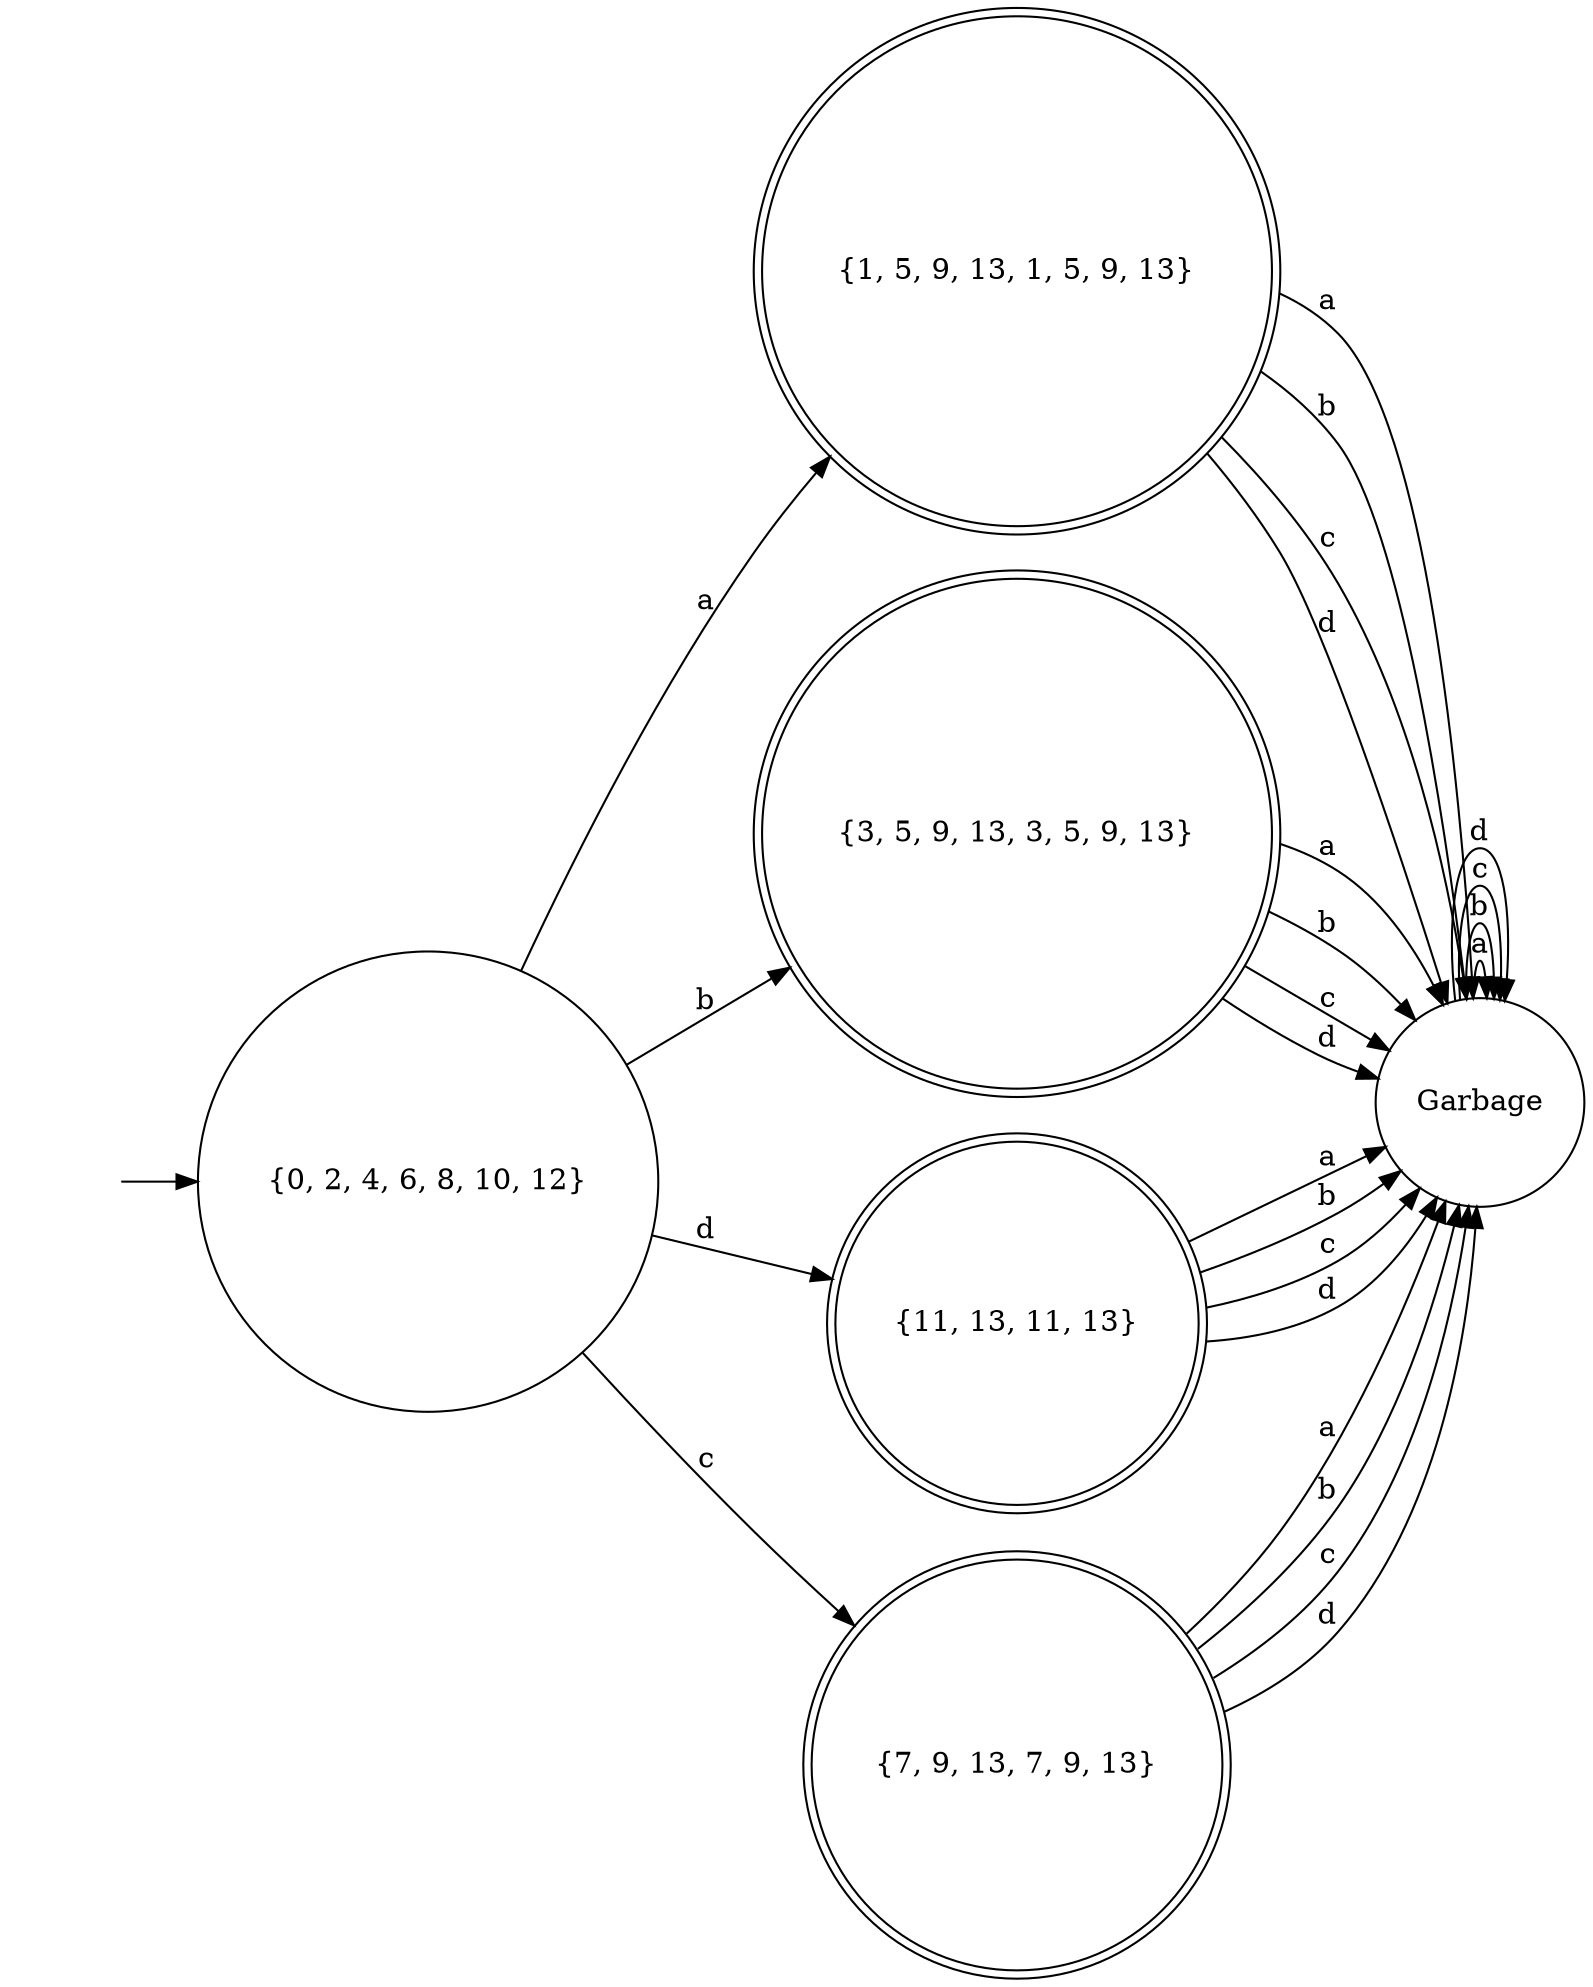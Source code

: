 digraph DFA {
rankdir=LR;
node [shape = doublecircle]; "{1, 5, 9, 13, 1, 5, 9, 13}" "{3, 5, 9, 13, 3, 5, 9, 13}" "{11, 13, 11, 13}" "{7, 9, 13, 7, 9, 13}" ;
node [shape = "none"] startStateHelper;
startStateHelper [label = ""];
node [shape = circle];

startStateHelper -> "{0, 2, 4, 6, 8, 10, 12}";
"{1, 5, 9, 13, 1, 5, 9, 13}" -> "Garbage"[label = "a"];
"{1, 5, 9, 13, 1, 5, 9, 13}" -> "Garbage"[label = "b"];
"{1, 5, 9, 13, 1, 5, 9, 13}" -> "Garbage"[label = "c"];
"{1, 5, 9, 13, 1, 5, 9, 13}" -> "Garbage"[label = "d"];
"{0, 2, 4, 6, 8, 10, 12}" -> "{1, 5, 9, 13, 1, 5, 9, 13}"[label = "a"];
"{0, 2, 4, 6, 8, 10, 12}" -> "{3, 5, 9, 13, 3, 5, 9, 13}"[label = "b"];
"{0, 2, 4, 6, 8, 10, 12}" -> "{7, 9, 13, 7, 9, 13}"[label = "c"];
"{0, 2, 4, 6, 8, 10, 12}" -> "{11, 13, 11, 13}"[label = "d"];
"{3, 5, 9, 13, 3, 5, 9, 13}" -> "Garbage"[label = "a"];
"{3, 5, 9, 13, 3, 5, 9, 13}" -> "Garbage"[label = "b"];
"{3, 5, 9, 13, 3, 5, 9, 13}" -> "Garbage"[label = "c"];
"{3, 5, 9, 13, 3, 5, 9, 13}" -> "Garbage"[label = "d"];
"{11, 13, 11, 13}" -> "Garbage"[label = "a"];
"{11, 13, 11, 13}" -> "Garbage"[label = "b"];
"{11, 13, 11, 13}" -> "Garbage"[label = "c"];
"{11, 13, 11, 13}" -> "Garbage"[label = "d"];
"{7, 9, 13, 7, 9, 13}" -> "Garbage"[label = "a"];
"{7, 9, 13, 7, 9, 13}" -> "Garbage"[label = "b"];
"{7, 9, 13, 7, 9, 13}" -> "Garbage"[label = "c"];
"{7, 9, 13, 7, 9, 13}" -> "Garbage"[label = "d"];
"Garbage" -> "Garbage"[label = "a"];
"Garbage" -> "Garbage"[label = "b"];
"Garbage" -> "Garbage"[label = "c"];
"Garbage" -> "Garbage"[label = "d"];
}